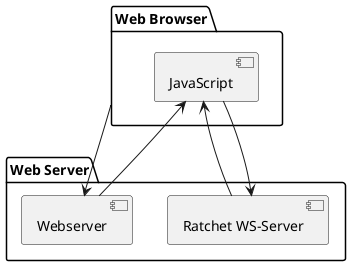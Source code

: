 @startuml

skinparam BoxPadding 10

package "Web Browser" as browser {
    component [JavaScript] as js
}
package "Web Server" as server {
    component [Ratchet WS-Server] as ws
    component [Webserver] as web
}

browser --> web
web --> js

js --> ws
ws --> js

@enduml
